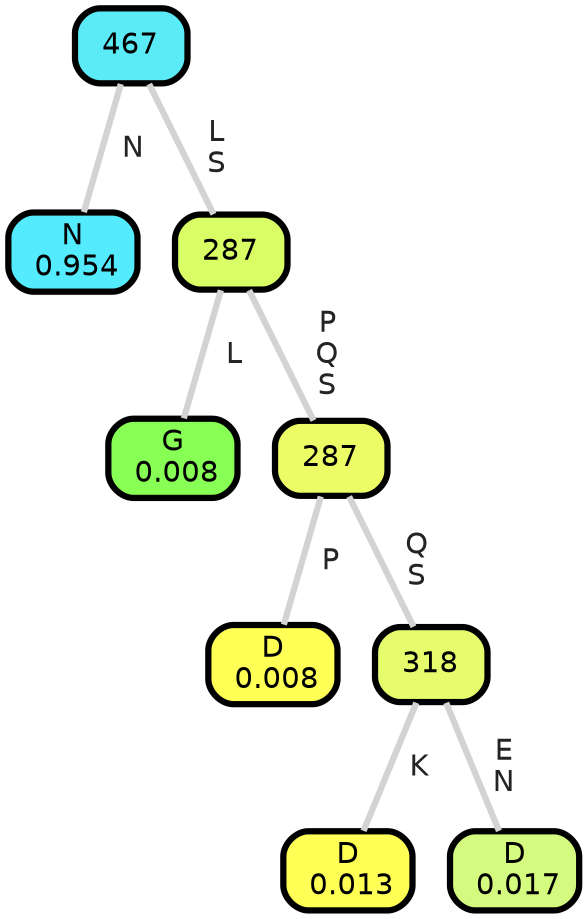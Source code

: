 graph Tree {
node [shape=box, style="filled, rounded",color="black",penwidth="3",fontcolor="black",                 fontname=helvetica] ;
graph [ranksep="0 equally", splines=straight,                 bgcolor=transparent, dpi=200] ;
edge [fontname=helvetica, fontweight=bold,fontcolor=grey14,color=lightgray] ;
0 [label="N
 0.954", fillcolor="#55ebff"] ;
1 [label="467", fillcolor="#5bebf7"] ;
2 [label="G
 0.008", fillcolor="#88ff55"] ;
3 [label="287", fillcolor="#d9fd64"] ;
4 [label="D
 0.008", fillcolor="#ffff55"] ;
5 [label="287", fillcolor="#ecfc67"] ;
6 [label="D
 0.013", fillcolor="#ffff55"] ;
7 [label="318", fillcolor="#e6fc6d"] ;
8 [label="D
 0.017", fillcolor="#d4fa7f"] ;
1 -- 0 [label=" N",penwidth=3] ;
1 -- 3 [label=" L\n S",penwidth=3] ;
3 -- 2 [label=" L",penwidth=3] ;
3 -- 5 [label=" P\n Q\n S",penwidth=3] ;
5 -- 4 [label=" P",penwidth=3] ;
5 -- 7 [label=" Q\n S",penwidth=3] ;
7 -- 6 [label=" K",penwidth=3] ;
7 -- 8 [label=" E\n N",penwidth=3] ;
{rank = same;}}
